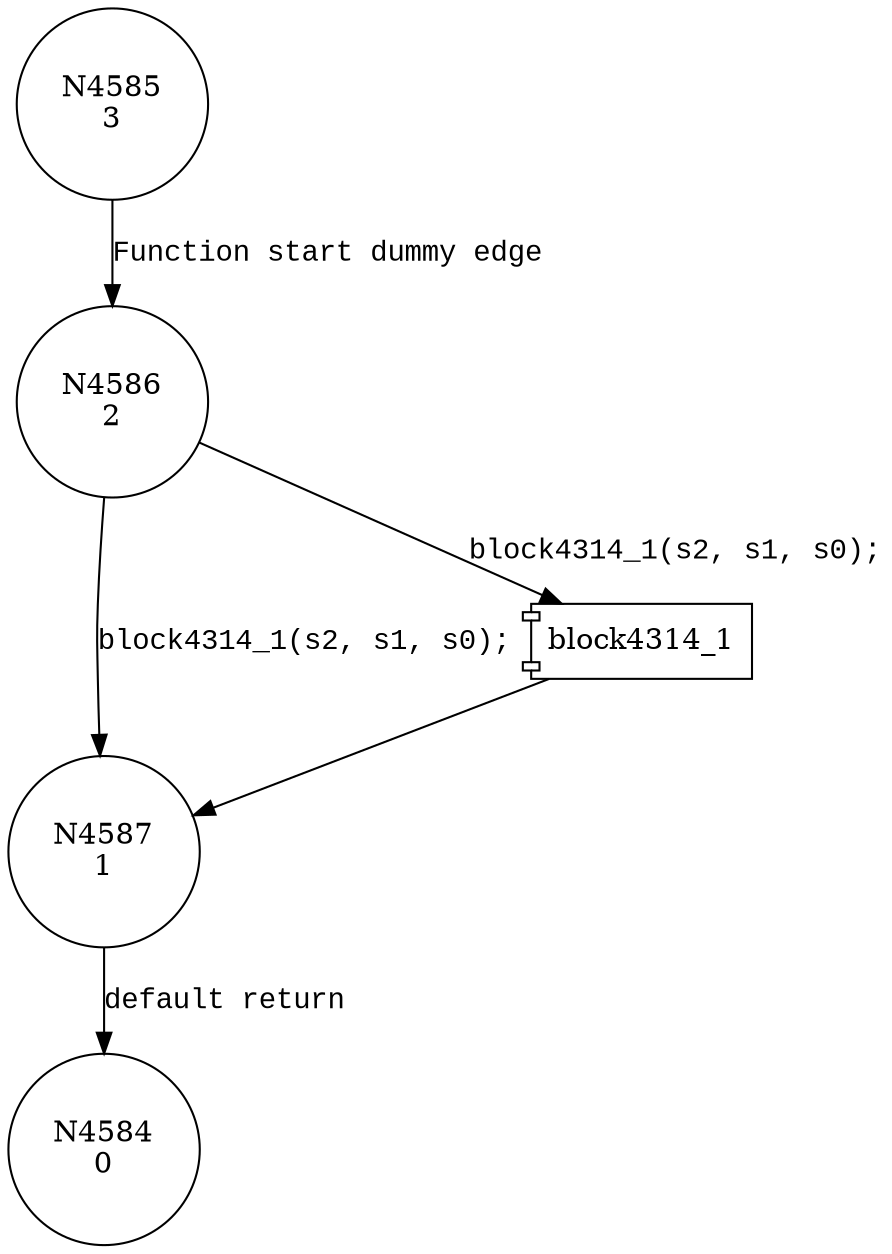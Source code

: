 digraph block4380_1 {
4586 [shape="circle" label="N4586\n2"]
4587 [shape="circle" label="N4587\n1"]
4584 [shape="circle" label="N4584\n0"]
4585 [shape="circle" label="N4585\n3"]
100057 [shape="component" label="block4314_1"]
4586 -> 100057 [label="block4314_1(s2, s1, s0);" fontname="Courier New"]
100057 -> 4587 [label="" fontname="Courier New"]
4586 -> 4587 [label="block4314_1(s2, s1, s0);" fontname="Courier New"]
4587 -> 4584 [label="default return" fontname="Courier New"]
4585 -> 4586 [label="Function start dummy edge" fontname="Courier New"]
}